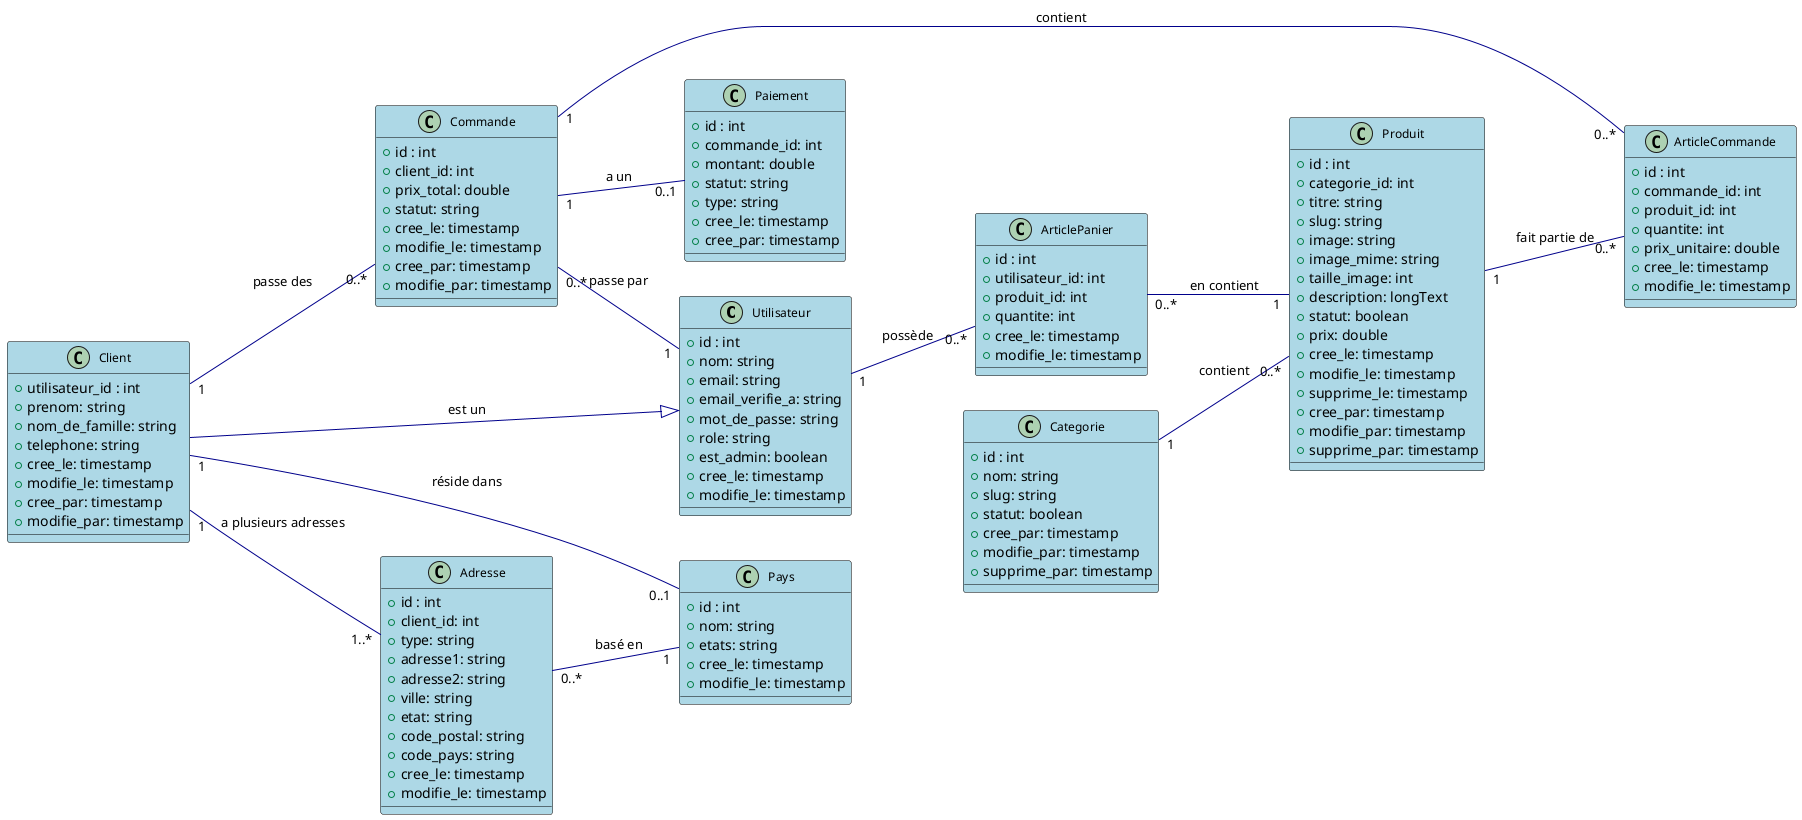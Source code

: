 @startuml

skinparam class {
    BackgroundColor LightBlue
    ArrowColor DarkBlue
    BorderColor Black
    FontSize 12
}

left to right direction

' Utilisateur et Client
class Utilisateur {
    +id : int
    +nom: string
    +email: string
    +email_verifie_a: string
    +mot_de_passe: string
    +role: string
    +est_admin: boolean
    +cree_le: timestamp
    +modifie_le: timestamp
}

class Client {
    +utilisateur_id : int
    +prenom: string
    +nom_de_famille: string
    +telephone: string
    +cree_le: timestamp
    +modifie_le: timestamp
    +cree_par: timestamp
    +modifie_par: timestamp
}

' Adresse et Pays
class Adresse {
    +id : int
    +client_id: int
    +type: string
    +adresse1: string
    +adresse2: string
    +ville: string
    +etat: string
    +code_postal: string
    +code_pays: string
    +cree_le: timestamp
    +modifie_le: timestamp
}

class Pays {
    +id : int
    +nom: string
    +etats: string
    +cree_le: timestamp
    +modifie_le: timestamp
}

' Commande et éléments associés
class Commande {
    +id : int
    +client_id: int
    +prix_total: double
    +statut: string
    +cree_le: timestamp
    +modifie_le: timestamp
    +cree_par: timestamp
    +modifie_par: timestamp
}

class ArticleCommande {
    +id : int
    +commande_id: int
    +produit_id: int
    +quantite: int
    +prix_unitaire: double
    +cree_le: timestamp
    +modifie_le: timestamp
}

class Paiement {
    +id : int
    +commande_id: int
    +montant: double
    +statut: string
    +type: string
    +cree_le: timestamp
    +cree_par: timestamp
}

' Produit et Catégorie
class Produit {
    +id : int
    +categorie_id: int
    +titre: string
    +slug: string
    +image: string
    +image_mime: string
    +taille_image: int
    +description: longText
    +statut: boolean
    +prix: double
    +cree_le: timestamp
    +modifie_le: timestamp
    +supprime_le: timestamp
    +cree_par: timestamp
    +modifie_par: timestamp
    +supprime_par: timestamp
}

class Categorie {
    +id : int
    +nom: string
    +slug: string
    +statut: boolean
    +cree_par: timestamp
    +modifie_par: timestamp
    +supprime_par: timestamp
}

' Panier
class ArticlePanier {
    +id : int
    +utilisateur_id: int
    +produit_id: int
    +quantite: int
    +cree_le: timestamp
    +modifie_le: timestamp
}

' Relations
Client --|> Utilisateur : "est un"
Client "1" -- "1..*" Adresse : "a plusieurs adresses"
Client "1" -- "0..1" Pays : "réside dans"
Client "1" -- "0..*" Commande : "passe des"

Commande "1" -- "0..*" ArticleCommande : "contient"
Commande "1" -- "0..1" Paiement : "a un"
Commande "0..*" -- "1" Utilisateur : "passe par"

Produit "1" -- "0..*" ArticleCommande : "fait partie de"
Categorie "1" -- "0..*" Produit : "contient"

Utilisateur "1" -- "0..*" ArticlePanier : "possède"
ArticlePanier "0..*" -- "1" Produit : "en contient"

Adresse "0..*" -- "1" Pays : "basé en"

@enduml
